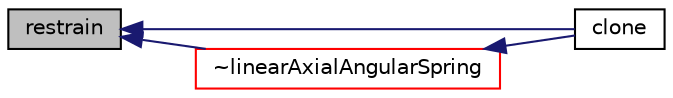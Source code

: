 digraph "restrain"
{
  bgcolor="transparent";
  edge [fontname="Helvetica",fontsize="10",labelfontname="Helvetica",labelfontsize="10"];
  node [fontname="Helvetica",fontsize="10",shape=record];
  rankdir="LR";
  Node304 [label="restrain",height=0.2,width=0.4,color="black", fillcolor="grey75", style="filled", fontcolor="black"];
  Node304 -> Node305 [dir="back",color="midnightblue",fontsize="10",style="solid",fontname="Helvetica"];
  Node305 [label="clone",height=0.2,width=0.4,color="black",URL="$a30777.html#a809dd252f418cd6f26f8adae02ee8bd0",tooltip="Construct and return a clone. "];
  Node304 -> Node306 [dir="back",color="midnightblue",fontsize="10",style="solid",fontname="Helvetica"];
  Node306 [label="~linearAxialAngularSpring",height=0.2,width=0.4,color="red",URL="$a30777.html#a1173e978f72c84c9ae36dca5043fb8af",tooltip="Destructor. "];
  Node306 -> Node305 [dir="back",color="midnightblue",fontsize="10",style="solid",fontname="Helvetica"];
}
